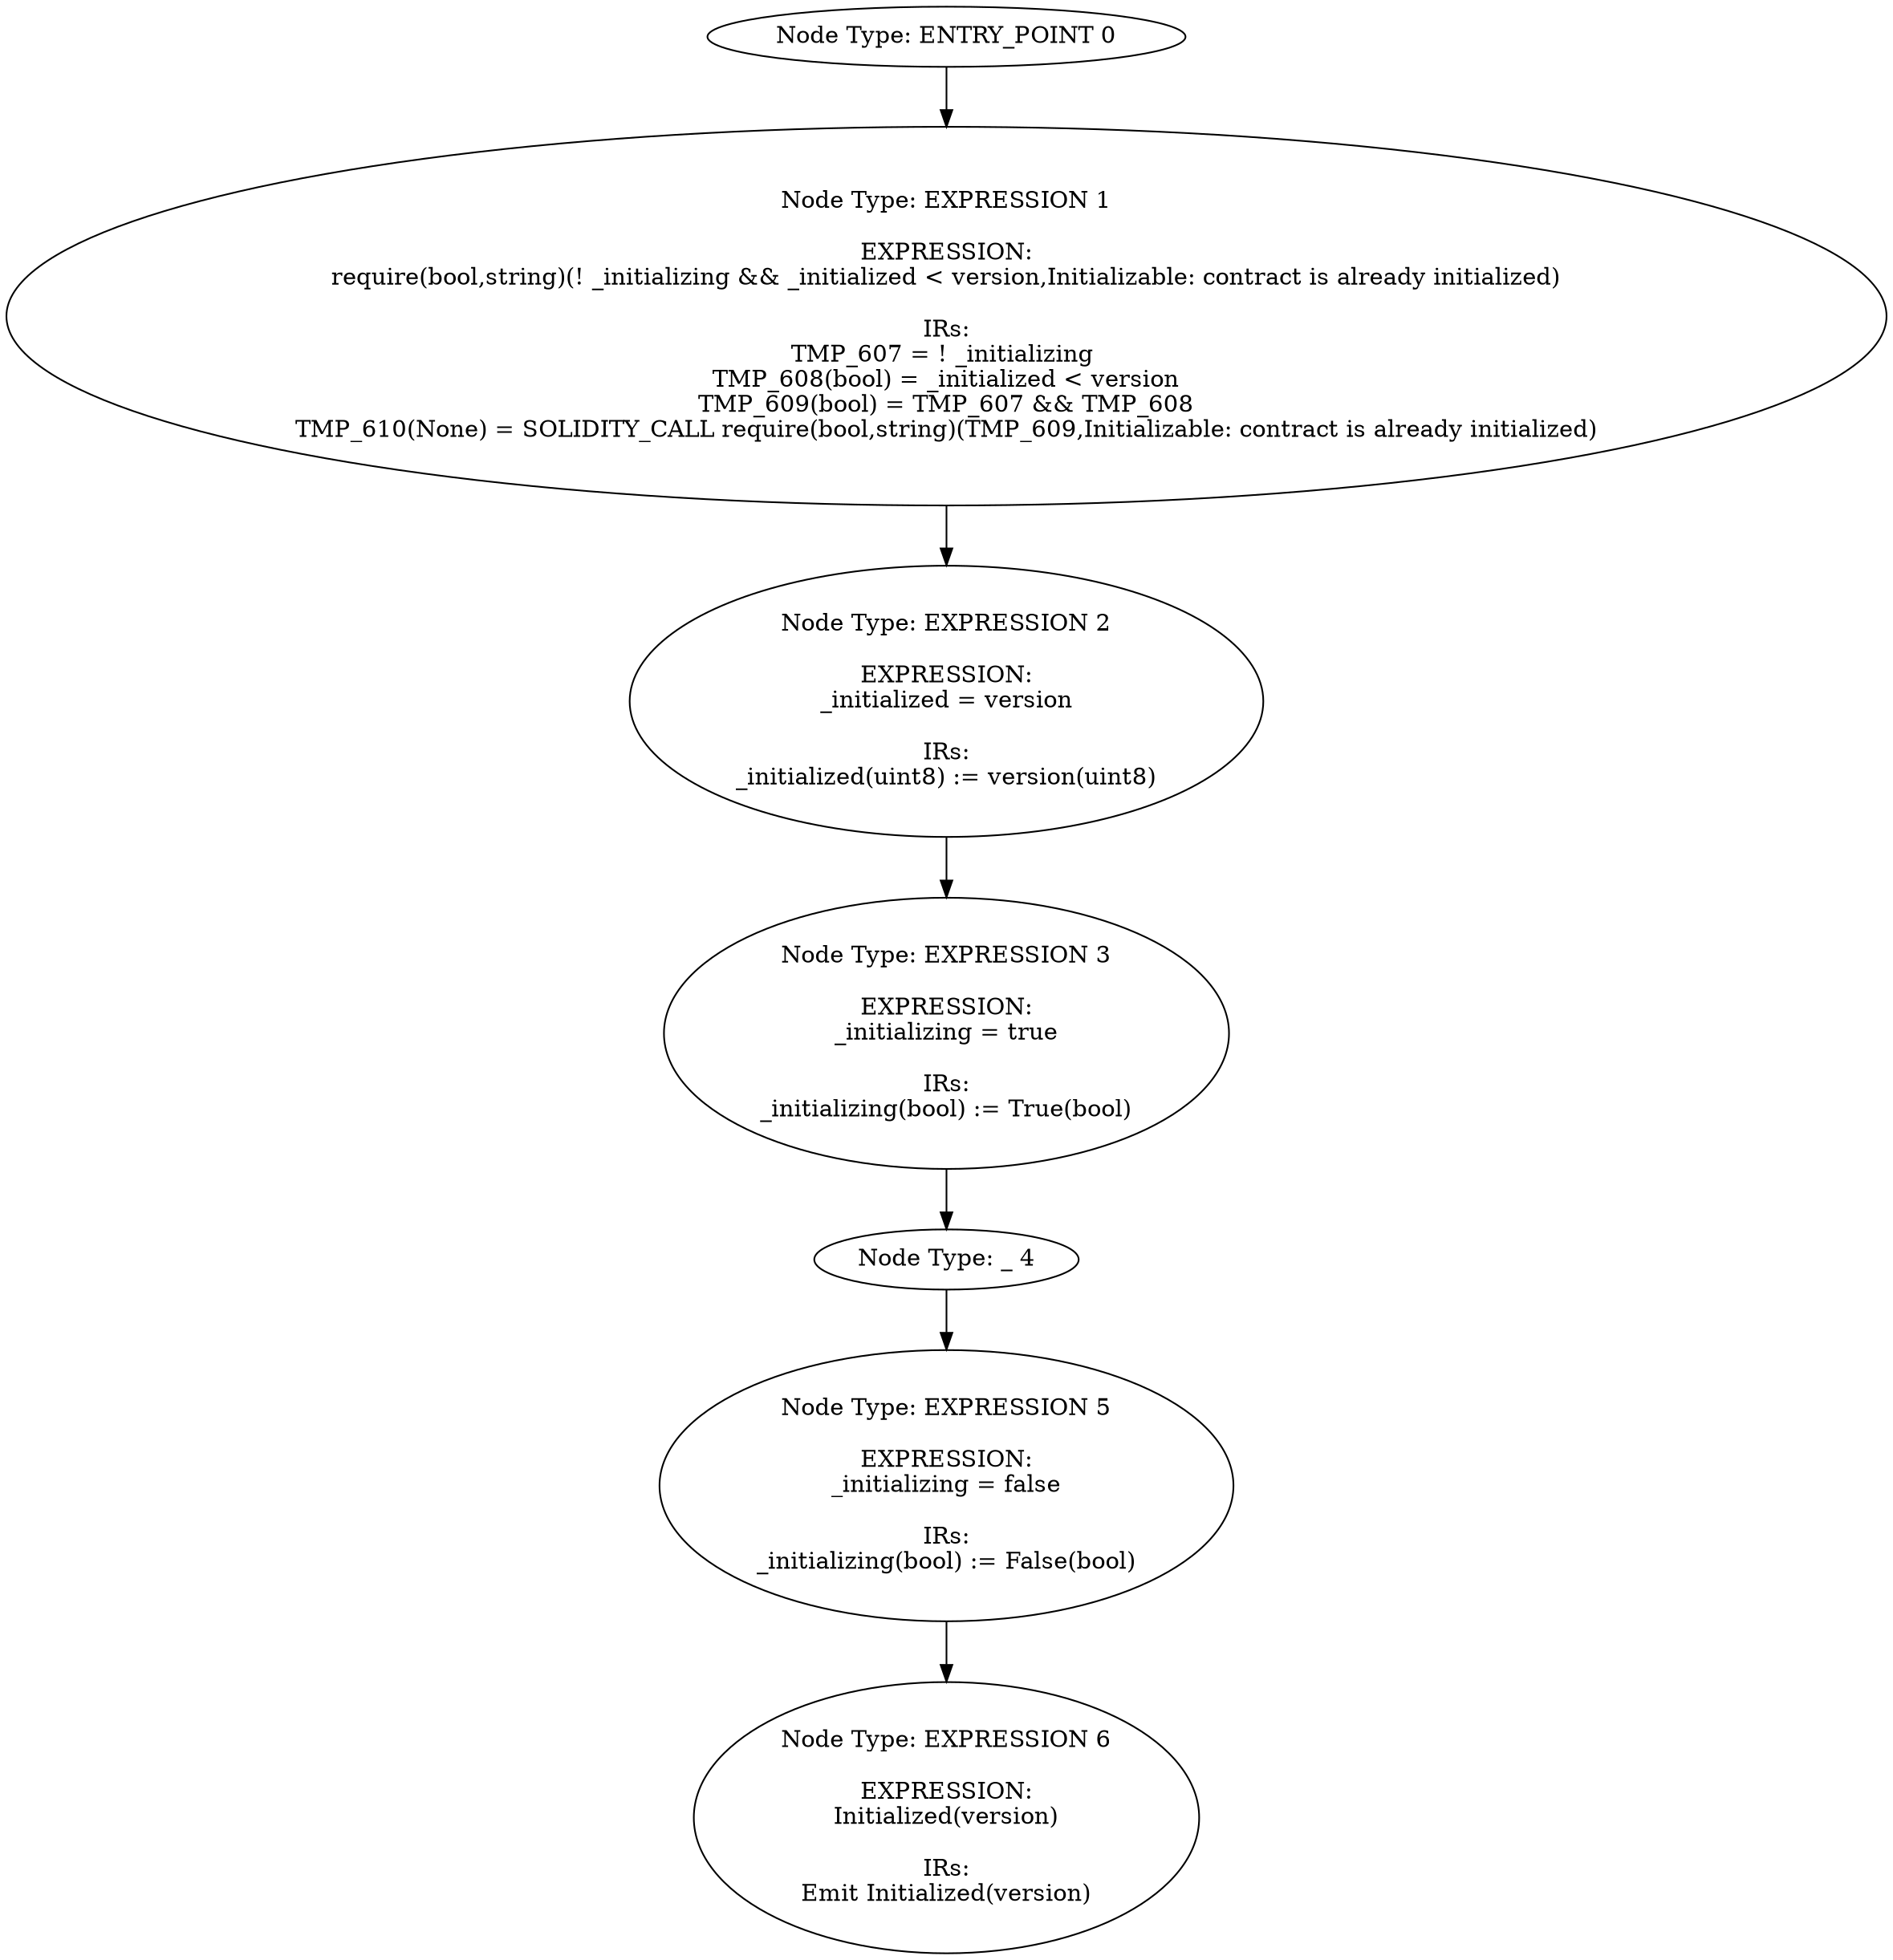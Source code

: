 digraph{
0[label="Node Type: ENTRY_POINT 0
"];
0->1;
1[label="Node Type: EXPRESSION 1

EXPRESSION:
require(bool,string)(! _initializing && _initialized < version,Initializable: contract is already initialized)

IRs:
TMP_607 = ! _initializing 
TMP_608(bool) = _initialized < version
TMP_609(bool) = TMP_607 && TMP_608
TMP_610(None) = SOLIDITY_CALL require(bool,string)(TMP_609,Initializable: contract is already initialized)"];
1->2;
2[label="Node Type: EXPRESSION 2

EXPRESSION:
_initialized = version

IRs:
_initialized(uint8) := version(uint8)"];
2->3;
3[label="Node Type: EXPRESSION 3

EXPRESSION:
_initializing = true

IRs:
_initializing(bool) := True(bool)"];
3->4;
4[label="Node Type: _ 4
"];
4->5;
5[label="Node Type: EXPRESSION 5

EXPRESSION:
_initializing = false

IRs:
_initializing(bool) := False(bool)"];
5->6;
6[label="Node Type: EXPRESSION 6

EXPRESSION:
Initialized(version)

IRs:
Emit Initialized(version)"];
}
